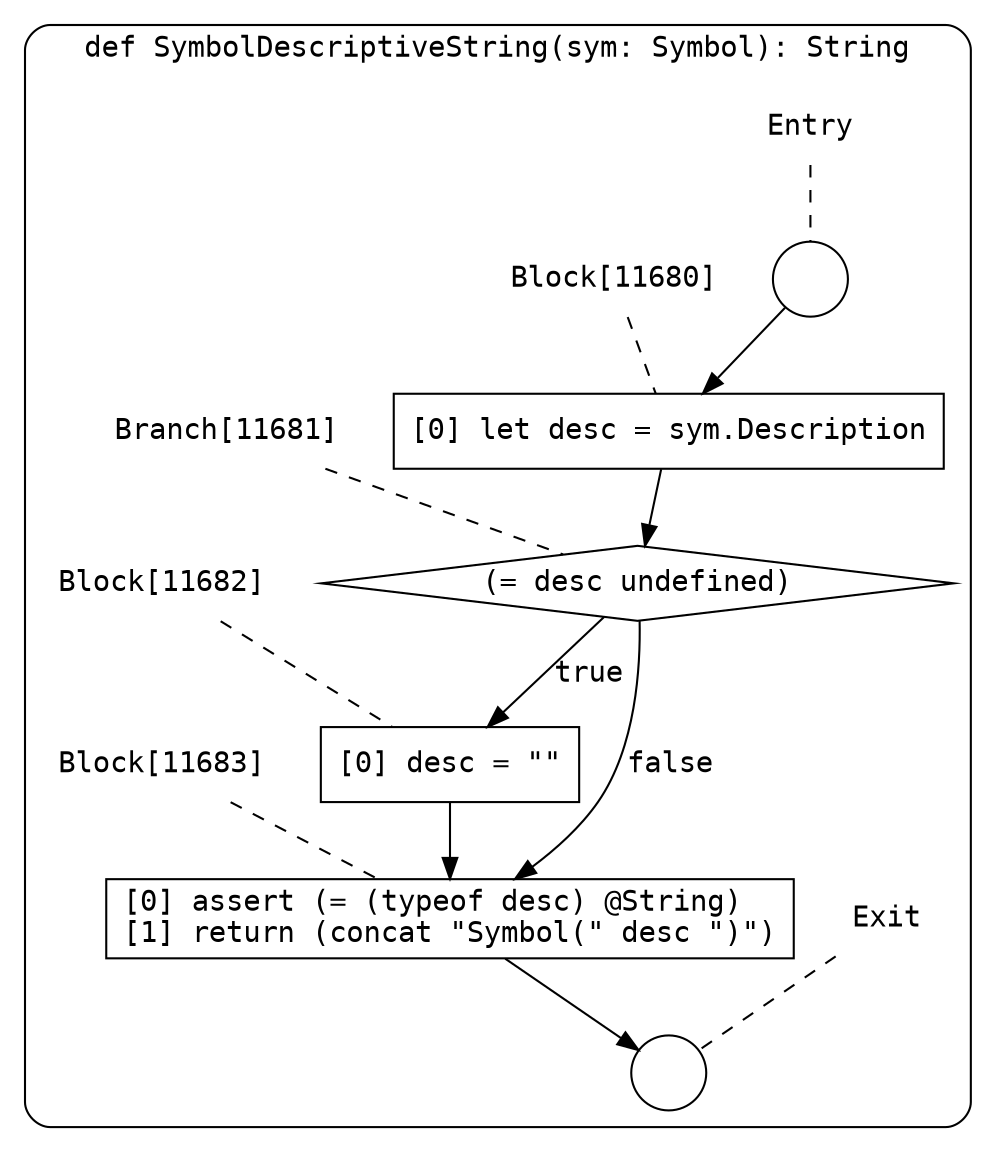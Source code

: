 digraph {
  graph [fontname = "Consolas"]
  node [fontname = "Consolas"]
  edge [fontname = "Consolas"]
  subgraph cluster2050 {
    label = "def SymbolDescriptiveString(sym: Symbol): String"
    style = rounded
    cluster2050_entry_name [shape=none, label=<<font color="black">Entry</font>>]
    cluster2050_entry_name -> cluster2050_entry [arrowhead=none, color="black", style=dashed]
    cluster2050_entry [shape=circle label=" " color="black" fillcolor="white" style=filled]
    cluster2050_entry -> node11680 [color="black"]
    cluster2050_exit_name [shape=none, label=<<font color="black">Exit</font>>]
    cluster2050_exit_name -> cluster2050_exit [arrowhead=none, color="black", style=dashed]
    cluster2050_exit [shape=circle label=" " color="black" fillcolor="white" style=filled]
    node11680_name [shape=none, label=<<font color="black">Block[11680]</font>>]
    node11680_name -> node11680 [arrowhead=none, color="black", style=dashed]
    node11680 [shape=box, label=<<font color="black">[0] let desc = sym.Description<BR ALIGN="LEFT"/></font>> color="black" fillcolor="white", style=filled]
    node11680 -> node11681 [color="black"]
    node11681_name [shape=none, label=<<font color="black">Branch[11681]</font>>]
    node11681_name -> node11681 [arrowhead=none, color="black", style=dashed]
    node11681 [shape=diamond, label=<<font color="black">(= desc undefined)</font>> color="black" fillcolor="white", style=filled]
    node11681 -> node11682 [label=<<font color="black">true</font>> color="black"]
    node11681 -> node11683 [label=<<font color="black">false</font>> color="black"]
    node11682_name [shape=none, label=<<font color="black">Block[11682]</font>>]
    node11682_name -> node11682 [arrowhead=none, color="black", style=dashed]
    node11682 [shape=box, label=<<font color="black">[0] desc = &quot;&quot;<BR ALIGN="LEFT"/></font>> color="black" fillcolor="white", style=filled]
    node11682 -> node11683 [color="black"]
    node11683_name [shape=none, label=<<font color="black">Block[11683]</font>>]
    node11683_name -> node11683 [arrowhead=none, color="black", style=dashed]
    node11683 [shape=box, label=<<font color="black">[0] assert (= (typeof desc) @String)<BR ALIGN="LEFT"/>[1] return (concat &quot;Symbol(&quot; desc &quot;)&quot;)<BR ALIGN="LEFT"/></font>> color="black" fillcolor="white", style=filled]
    node11683 -> cluster2050_exit [color="black"]
  }
}